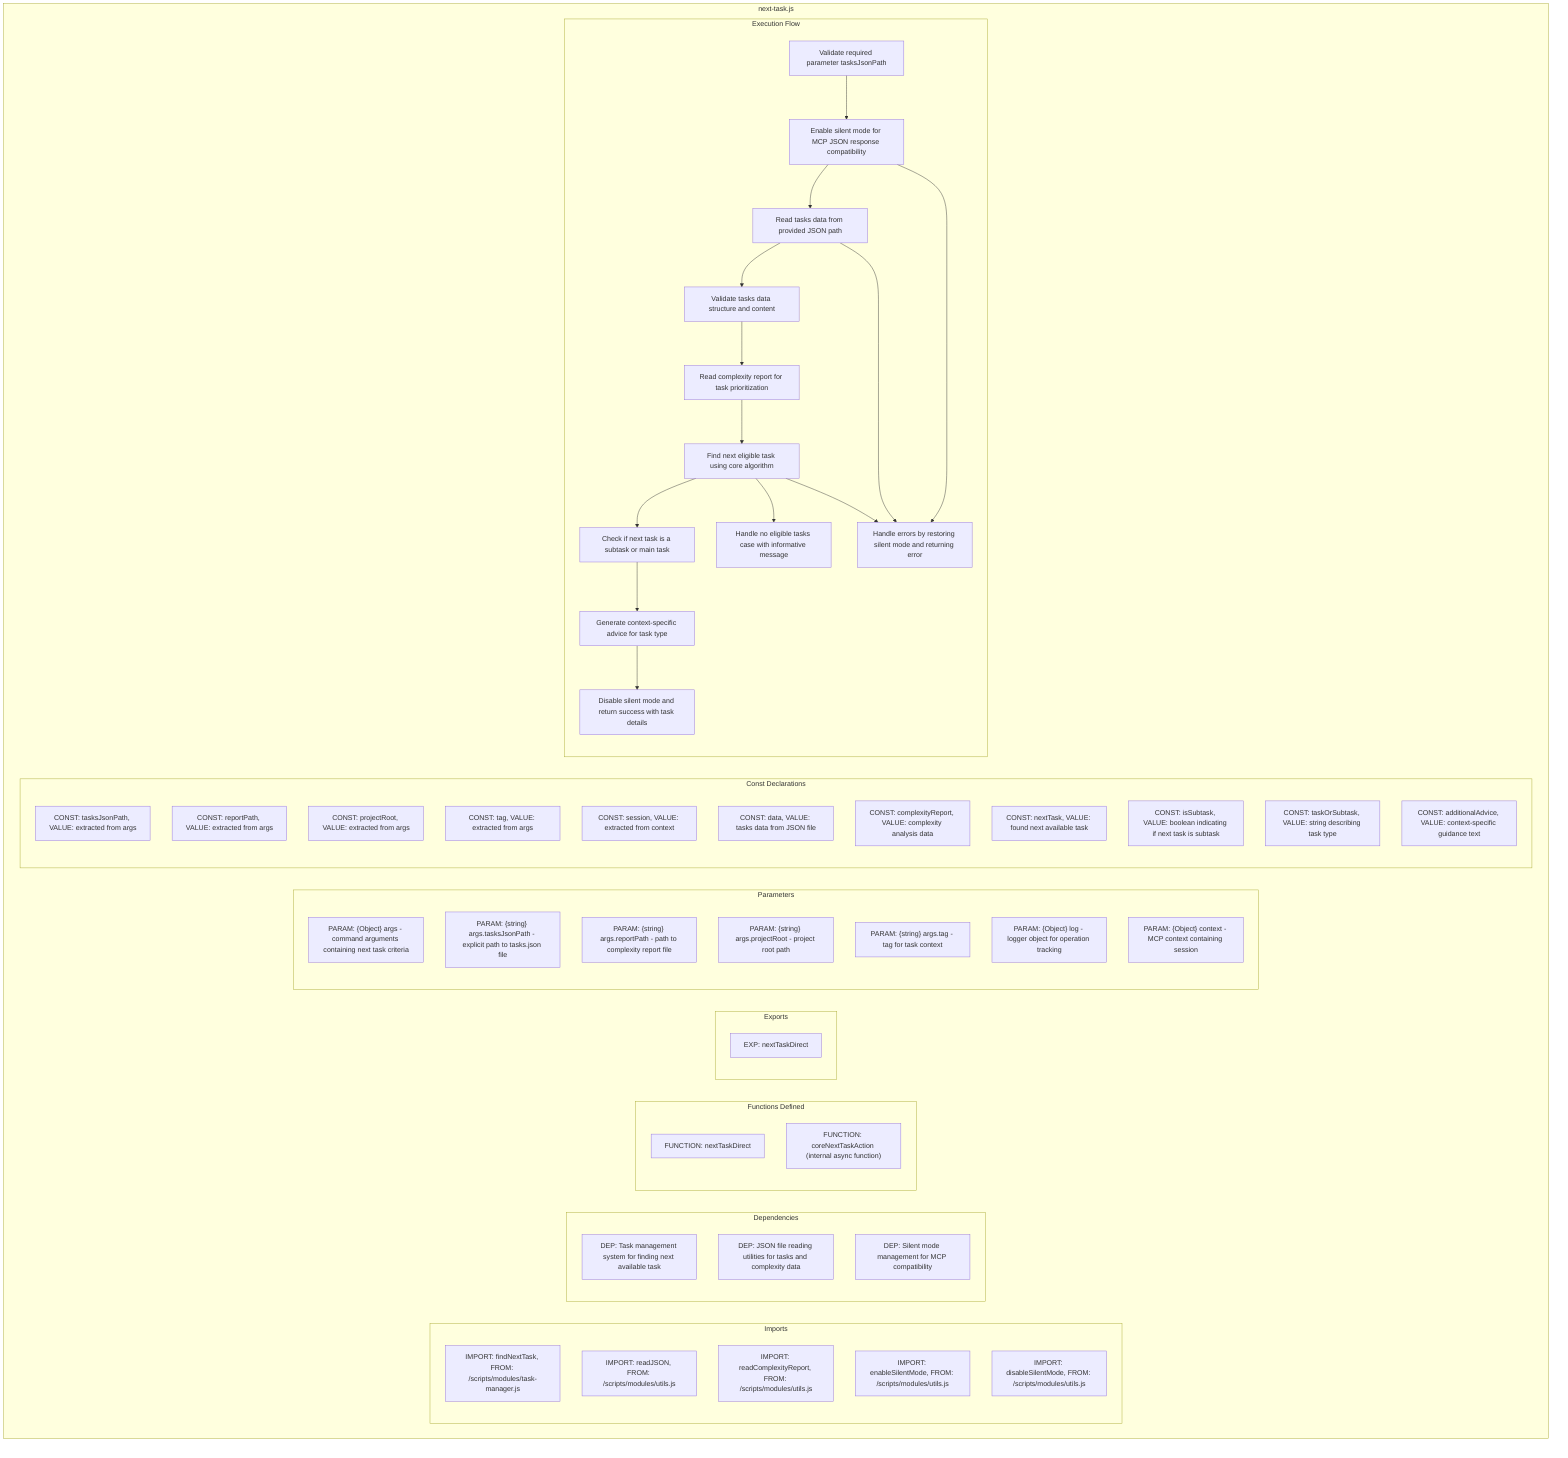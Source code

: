 flowchart TB
    subgraph Imports["Imports"]
        I1["IMPORT: findNextTask, FROM: /scripts/modules/task-manager.js"]
        I2["IMPORT: readJSON, FROM: /scripts/modules/utils.js"]
        I3["IMPORT: readComplexityReport, FROM: /scripts/modules/utils.js"]
        I4["IMPORT: enableSilentMode, FROM: /scripts/modules/utils.js"]
        I5["IMPORT: disableSilentMode, FROM: /scripts/modules/utils.js"]
    end
    
    subgraph Dependencies["Dependencies"]
        D1["DEP: Task management system for finding next available task"]
        D2["DEP: JSON file reading utilities for tasks and complexity data"]
        D3["DEP: Silent mode management for MCP compatibility"]
    end
    
    subgraph FunctionsDefined["Functions Defined"]
        FU1["FUNCTION: nextTaskDirect"]
        FU2["FUNCTION: coreNextTaskAction (internal async function)"]
    end
    
    subgraph Exports["Exports"]
        E1["EXP: nextTaskDirect"]
    end
    
    subgraph Parameters["Parameters"]
        P1["PARAM: {Object} args - command arguments containing next task criteria"]
        P2["PARAM: {string} args.tasksJsonPath - explicit path to tasks.json file"]
        P3["PARAM: {string} args.reportPath - path to complexity report file"]
        P4["PARAM: {string} args.projectRoot - project root path"]
        P5["PARAM: {string} args.tag - tag for task context"]
        P6["PARAM: {Object} log - logger object for operation tracking"]
        P7["PARAM: {Object} context - MCP context containing session"]
    end
    
    subgraph Constants["Const Declarations"]
        C1["CONST: tasksJsonPath, VALUE: extracted from args"]
        C2["CONST: reportPath, VALUE: extracted from args"]
        C3["CONST: projectRoot, VALUE: extracted from args"]
        C4["CONST: tag, VALUE: extracted from args"]
        C5["CONST: session, VALUE: extracted from context"]
        C6["CONST: data, VALUE: tasks data from JSON file"]
        C7["CONST: complexityReport, VALUE: complexity analysis data"]
        C8["CONST: nextTask, VALUE: found next available task"]
        C9["CONST: isSubtask, VALUE: boolean indicating if next task is subtask"]
        C10["CONST: taskOrSubtask, VALUE: string describing task type"]
        C11["CONST: additionalAdvice, VALUE: context-specific guidance text"]
    end
    
    subgraph ExecutionFlow["Execution Flow"]
        FL1["Validate required parameter tasksJsonPath"]
        FL2["Enable silent mode for MCP JSON response compatibility"]
        FL3["Read tasks data from provided JSON path"]
        FL4["Validate tasks data structure and content"]
        FL5["Read complexity report for task prioritization"]
        FL6["Find next eligible task using core algorithm"]
        FL7["Check if next task is a subtask or main task"]
        FL8["Generate context-specific advice for task type"]
        FL9["Disable silent mode and return success with task details"]
        FL10["Handle no eligible tasks case with informative message"]
        FL11["Handle errors by restoring silent mode and returning error"]
    end
    
    subgraph FileName["next-task.js"]
        Imports
        Dependencies
        FunctionsDefined
        Exports
        Parameters
        Constants
        ExecutionFlow
    end
    
    FL1 --> FL2
    FL2 --> FL3
    FL3 --> FL4
    FL4 --> FL5
    FL5 --> FL6
    FL6 --> FL7
    FL6 --> FL10
    FL7 --> FL8
    FL8 --> FL9
    FL2 --> FL11
    FL3 --> FL11
    FL6 --> FL11
